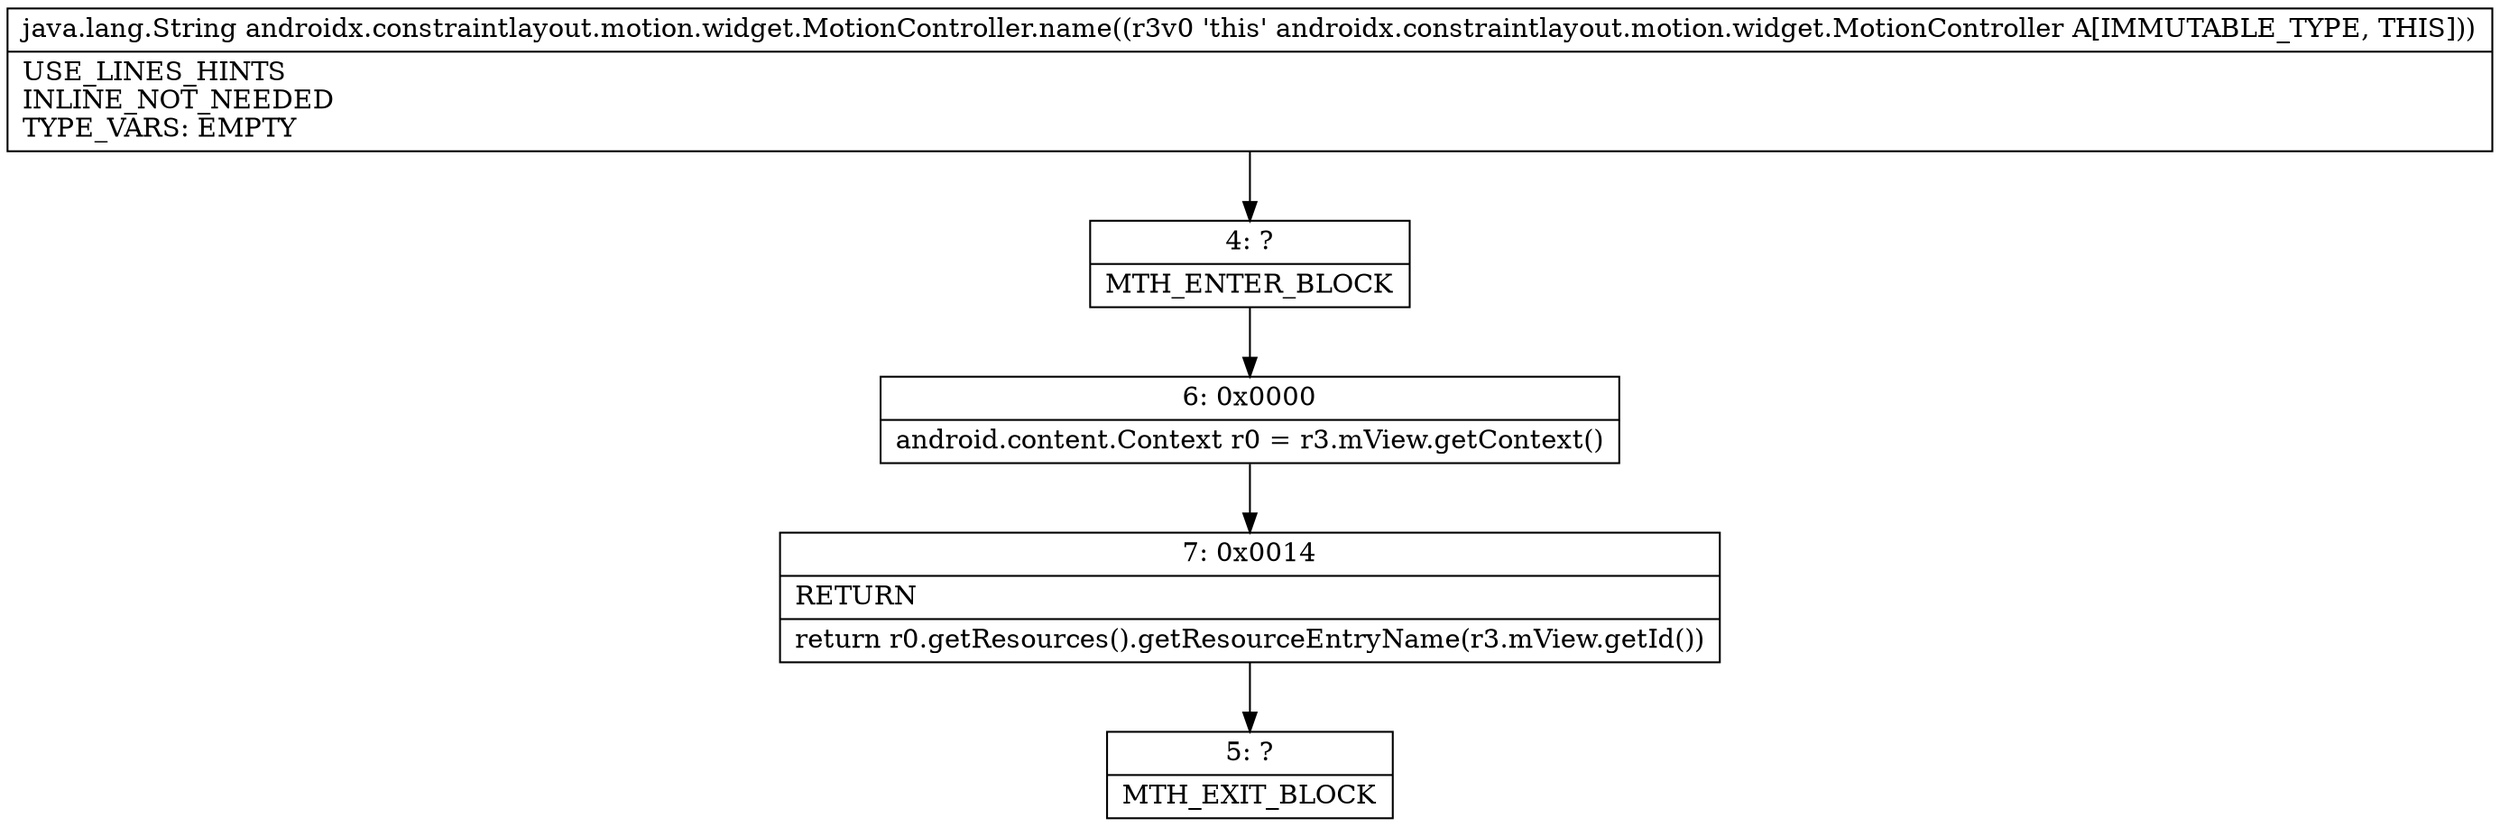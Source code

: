 digraph "CFG forandroidx.constraintlayout.motion.widget.MotionController.name()Ljava\/lang\/String;" {
Node_4 [shape=record,label="{4\:\ ?|MTH_ENTER_BLOCK\l}"];
Node_6 [shape=record,label="{6\:\ 0x0000|android.content.Context r0 = r3.mView.getContext()\l}"];
Node_7 [shape=record,label="{7\:\ 0x0014|RETURN\l|return r0.getResources().getResourceEntryName(r3.mView.getId())\l}"];
Node_5 [shape=record,label="{5\:\ ?|MTH_EXIT_BLOCK\l}"];
MethodNode[shape=record,label="{java.lang.String androidx.constraintlayout.motion.widget.MotionController.name((r3v0 'this' androidx.constraintlayout.motion.widget.MotionController A[IMMUTABLE_TYPE, THIS]))  | USE_LINES_HINTS\lINLINE_NOT_NEEDED\lTYPE_VARS: EMPTY\l}"];
MethodNode -> Node_4;Node_4 -> Node_6;
Node_6 -> Node_7;
Node_7 -> Node_5;
}

